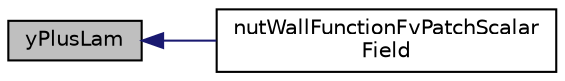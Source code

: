 digraph "yPlusLam"
{
  bgcolor="transparent";
  edge [fontname="Helvetica",fontsize="10",labelfontname="Helvetica",labelfontsize="10"];
  node [fontname="Helvetica",fontsize="10",shape=record];
  rankdir="LR";
  Node1 [label="yPlusLam",height=0.2,width=0.4,color="black", fillcolor="grey75", style="filled", fontcolor="black"];
  Node1 -> Node2 [dir="back",color="midnightblue",fontsize="10",style="solid",fontname="Helvetica"];
  Node2 [label="nutWallFunctionFvPatchScalar\lField",height=0.2,width=0.4,color="black",URL="$a01729.html#ad39264e5f2cc72e6026c72ad584d5429",tooltip="Construct as copy setting internal field reference. "];
}
